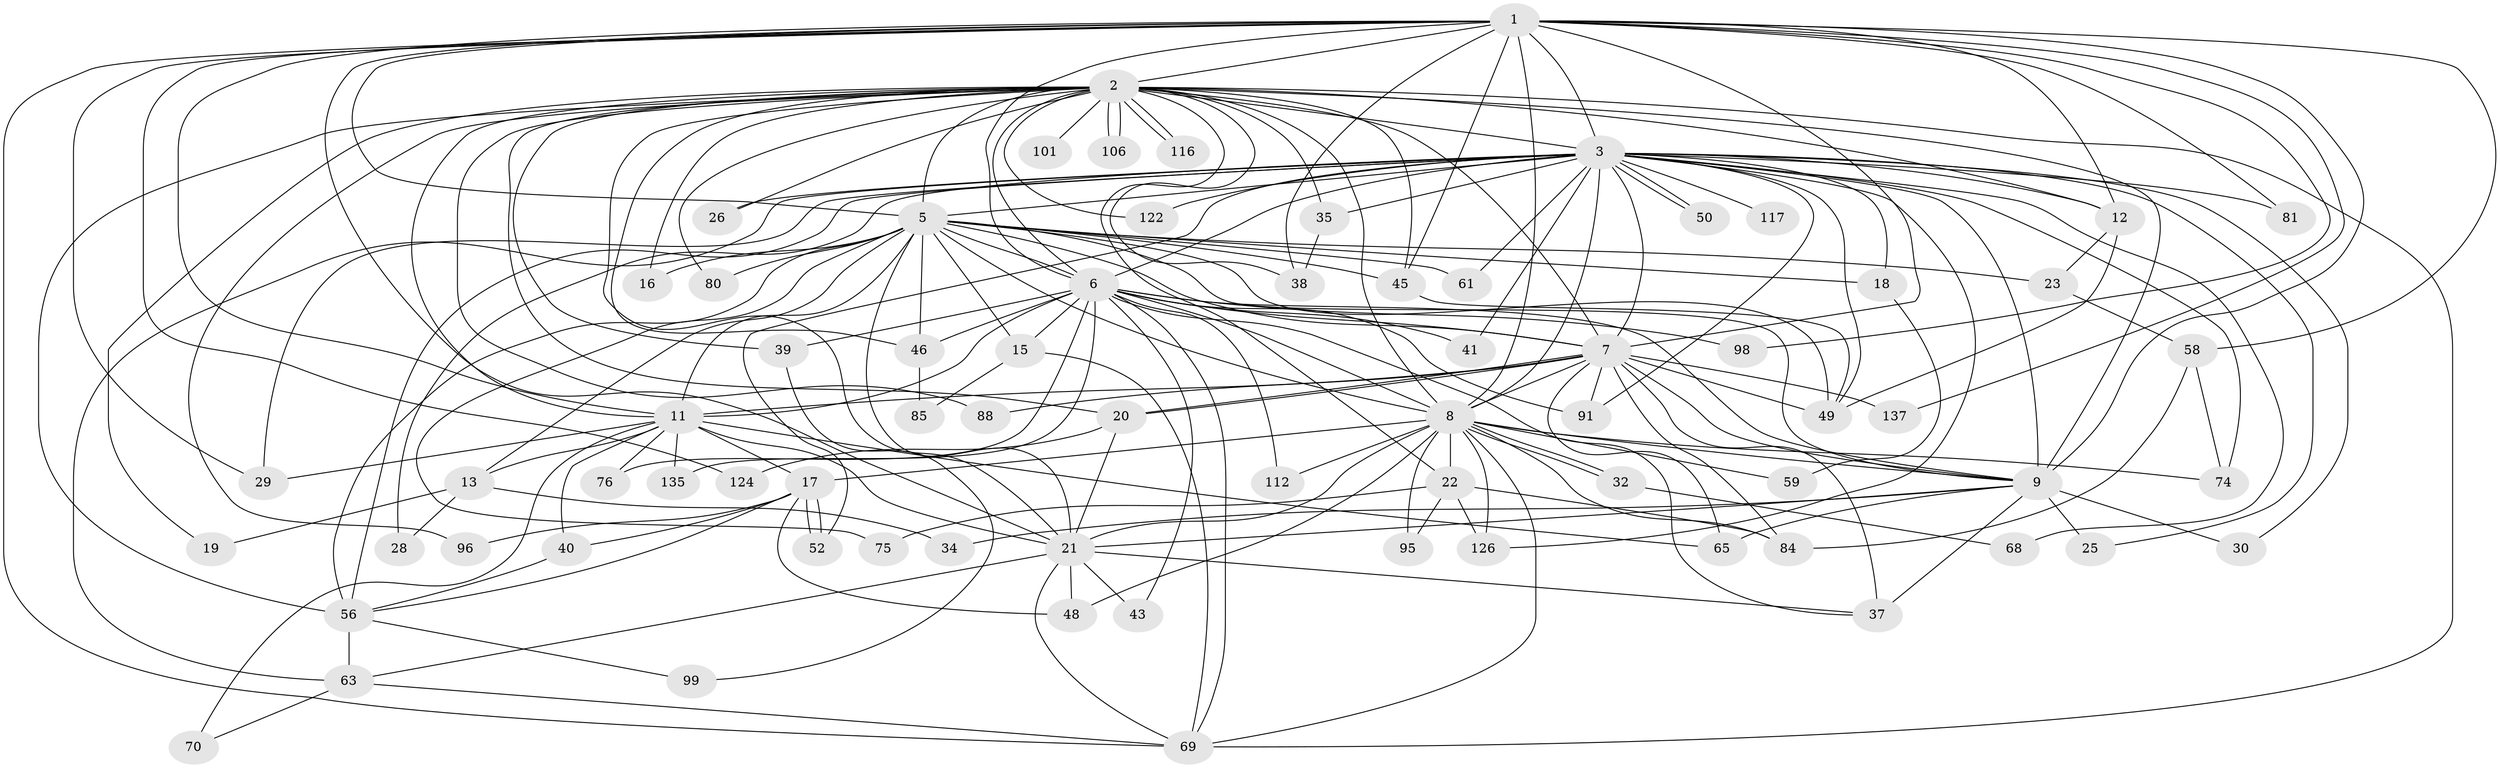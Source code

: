 // original degree distribution, {25: 0.020689655172413793, 28: 0.006896551724137931, 26: 0.006896551724137931, 35: 0.006896551724137931, 23: 0.006896551724137931, 24: 0.006896551724137931, 16: 0.006896551724137931, 21: 0.006896551724137931, 11: 0.006896551724137931, 5: 0.034482758620689655, 2: 0.5862068965517241, 4: 0.06896551724137931, 8: 0.020689655172413793, 3: 0.1724137931034483, 6: 0.034482758620689655, 7: 0.006896551724137931}
// Generated by graph-tools (version 1.1) at 2025/14/03/09/25 04:14:18]
// undirected, 72 vertices, 190 edges
graph export_dot {
graph [start="1"]
  node [color=gray90,style=filled];
  1 [super="+53+33"];
  2 [super="+64+10+14+66+119"];
  3 [super="+4+78+24+54"];
  5 [super="+136+132+121+144+141+111+114+108+83+125+47+67+36"];
  6;
  7 [super="+73"];
  8;
  9;
  11 [super="+44+31"];
  12;
  13;
  15;
  16;
  17;
  18;
  19;
  20 [super="+82"];
  21 [super="+62+42+27+87"];
  22;
  23;
  25;
  26;
  28;
  29;
  30;
  32;
  34;
  35 [super="+103"];
  37 [super="+51"];
  38 [super="+94"];
  39;
  40;
  41;
  43;
  45 [super="+123"];
  46 [super="+133"];
  48 [super="+71"];
  49 [super="+105"];
  50;
  52 [super="+57"];
  56 [super="+92+93+60"];
  58;
  59;
  61;
  63;
  65;
  68;
  69 [super="+109+134+107+130"];
  70;
  74 [super="+115"];
  75;
  76;
  80;
  81;
  84 [super="+138+86"];
  85;
  88;
  91 [super="+118"];
  95;
  96;
  98;
  99;
  101;
  106;
  112;
  116;
  117;
  122;
  124;
  126 [super="+143+127"];
  135;
  137;
  1 -- 2 [weight=2];
  1 -- 3 [weight=4];
  1 -- 5 [weight=2];
  1 -- 6;
  1 -- 7;
  1 -- 8;
  1 -- 9;
  1 -- 12;
  1 -- 21 [weight=2];
  1 -- 29;
  1 -- 38;
  1 -- 45;
  1 -- 58;
  1 -- 81;
  1 -- 98;
  1 -- 124;
  1 -- 137;
  1 -- 69;
  1 -- 11;
  2 -- 3 [weight=4];
  2 -- 5 [weight=4];
  2 -- 6 [weight=3];
  2 -- 7 [weight=3];
  2 -- 8 [weight=2];
  2 -- 9 [weight=2];
  2 -- 12;
  2 -- 16;
  2 -- 19;
  2 -- 56 [weight=2];
  2 -- 80;
  2 -- 88;
  2 -- 106;
  2 -- 106;
  2 -- 116;
  2 -- 116;
  2 -- 69;
  2 -- 20;
  2 -- 22;
  2 -- 26;
  2 -- 101;
  2 -- 38;
  2 -- 39;
  2 -- 46;
  2 -- 122;
  2 -- 35 [weight=2];
  2 -- 21;
  2 -- 96;
  2 -- 11;
  2 -- 45;
  3 -- 5 [weight=6];
  3 -- 6 [weight=2];
  3 -- 7 [weight=3];
  3 -- 8 [weight=2];
  3 -- 9 [weight=3];
  3 -- 18 [weight=2];
  3 -- 28;
  3 -- 35 [weight=3];
  3 -- 41;
  3 -- 50;
  3 -- 50;
  3 -- 68;
  3 -- 126 [weight=2];
  3 -- 56 [weight=3];
  3 -- 52;
  3 -- 74;
  3 -- 25;
  3 -- 26;
  3 -- 91;
  3 -- 30;
  3 -- 49;
  3 -- 117;
  3 -- 122;
  3 -- 61;
  3 -- 63;
  3 -- 29;
  3 -- 81;
  3 -- 12;
  5 -- 6 [weight=2];
  5 -- 7 [weight=2];
  5 -- 8 [weight=2];
  5 -- 9;
  5 -- 11;
  5 -- 13;
  5 -- 15;
  5 -- 16;
  5 -- 18;
  5 -- 23;
  5 -- 46;
  5 -- 61;
  5 -- 75;
  5 -- 49 [weight=2];
  5 -- 21 [weight=2];
  5 -- 56;
  5 -- 80;
  5 -- 45;
  6 -- 7;
  6 -- 8;
  6 -- 9;
  6 -- 11 [weight=2];
  6 -- 15;
  6 -- 37;
  6 -- 39;
  6 -- 41;
  6 -- 43;
  6 -- 69;
  6 -- 76;
  6 -- 91;
  6 -- 98;
  6 -- 112;
  6 -- 135;
  6 -- 46;
  7 -- 8;
  7 -- 9;
  7 -- 20;
  7 -- 20;
  7 -- 37 [weight=2];
  7 -- 49;
  7 -- 88;
  7 -- 137;
  7 -- 91;
  7 -- 65;
  7 -- 11;
  7 -- 84;
  8 -- 9;
  8 -- 17;
  8 -- 22;
  8 -- 32;
  8 -- 32;
  8 -- 59;
  8 -- 69;
  8 -- 74;
  8 -- 95;
  8 -- 112;
  8 -- 126;
  8 -- 48;
  8 -- 21 [weight=2];
  8 -- 84;
  9 -- 21;
  9 -- 25;
  9 -- 30;
  9 -- 34;
  9 -- 65;
  9 -- 37;
  11 -- 13;
  11 -- 17;
  11 -- 40;
  11 -- 65;
  11 -- 70;
  11 -- 76;
  11 -- 135;
  11 -- 21;
  11 -- 29;
  12 -- 23;
  12 -- 49;
  13 -- 19;
  13 -- 28;
  13 -- 34;
  15 -- 85;
  15 -- 69;
  17 -- 40;
  17 -- 48;
  17 -- 52;
  17 -- 52;
  17 -- 96;
  17 -- 56;
  18 -- 59;
  20 -- 124;
  20 -- 21;
  21 -- 69;
  21 -- 37;
  21 -- 48;
  21 -- 43;
  21 -- 63;
  22 -- 75;
  22 -- 84;
  22 -- 95;
  22 -- 126;
  23 -- 58;
  32 -- 68;
  35 -- 38;
  39 -- 99;
  40 -- 56;
  45 -- 49;
  46 -- 85;
  56 -- 63;
  56 -- 99;
  58 -- 74;
  58 -- 84;
  63 -- 70;
  63 -- 69;
}
